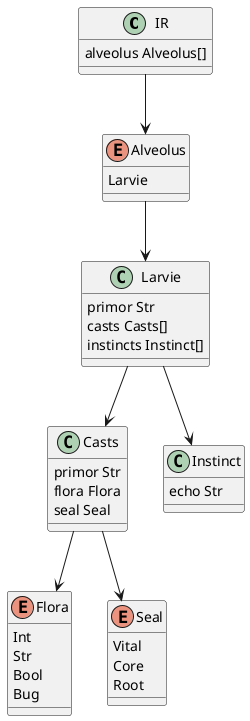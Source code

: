 @startuml IR

class IR {
  alveolus Alveolus[]
}
enum Alveolus {
  Larvie
}
enum Flora {
  Int
  Str
  Bool
  Bug
}
enum Seal {
' NotNull
    Vital
' PrimaryKey
    Core
' Unique
    Root
}

class Larvie {
  primor Str
  casts Casts[]
  instincts Instinct[]
}

class Casts {
  primor Str
  flora Flora
  seal Seal
}

class Instinct {
  echo Str
}

IR --> Alveolus
Alveolus --> Larvie

Casts --> Flora
Casts --> Seal

Larvie --> Casts
Larvie --> Instinct
@enduml


